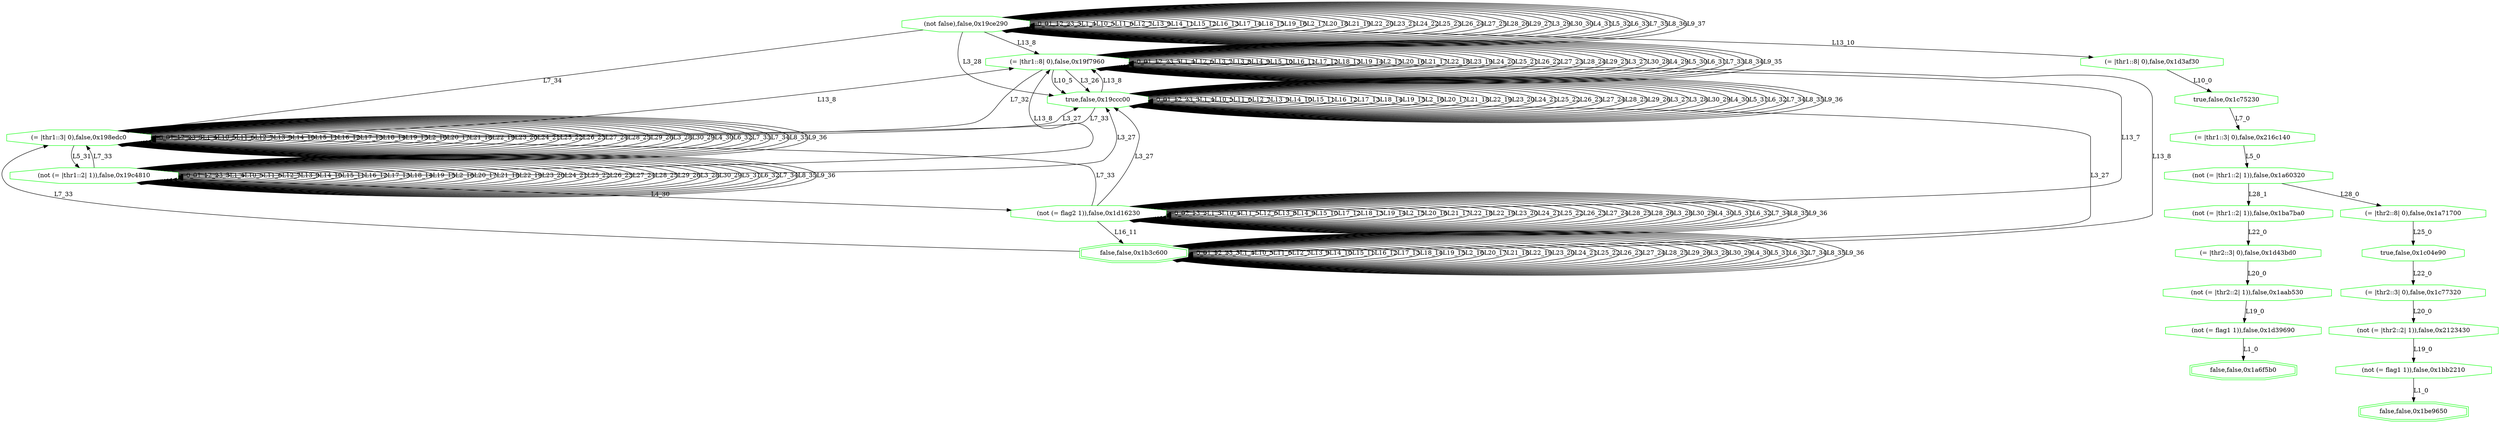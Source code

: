 digraph G {
0[label="(not false),false,0x19ce290", color=green,shape=octagon];
1[label="(= |thr1::8| 0),false,0x19f7960", color=green,shape=octagon];
2[label="true,false,0x19ccc00", color=green,shape=octagon];
3[label="(= |thr1::3| 0),false,0x198edc0", color=green,shape=octagon];
4[label="(not (= |thr1::2| 1)),false,0x19c4810", color=green,shape=octagon];
5[label="(not (= flag2 1)),false,0x1d16230", color=green,shape=octagon];
6[label="false,false,0x1b3c600", color=green,shape=doubleoctagon];
7[label="(= |thr1::8| 0),false,0x1d3af30", color=green,shape=octagon];
8[label="true,false,0x1c75230", color=green,shape=octagon];
9[label="(= |thr1::3| 0),false,0x216c140", color=green,shape=octagon];
10[label="(not (= |thr1::2| 1)),false,0x1a60320", color=green,shape=octagon];
11[label="(= |thr2::8| 0),false,0x1a71700", color=green,shape=octagon];
12[label="true,false,0x1c04e90", color=green,shape=octagon];
13[label="(= |thr2::3| 0),false,0x1c77320", color=green,shape=octagon];
14[label="(not (= |thr2::2| 1)),false,0x2123430", color=green,shape=octagon];
15[label="(not (= flag1 1)),false,0x1bb2210", color=green,shape=octagon];
16[label="false,false,0x1be9650", color=green,shape=doubleoctagon];
17[label="(not (= |thr1::2| 1)),false,0x1ba7ba0", color=green,shape=octagon];
18[label="(= |thr2::3| 0),false,0x1d43bd0", color=green,shape=octagon];
19[label="(not (= |thr2::2| 1)),false,0x1aab530", color=green,shape=octagon];
20[label="(not (= flag1 1)),false,0x1d39690", color=green,shape=octagon];
21[label="false,false,0x1a6f5b0", color=green,shape=doubleoctagon];
0->0 [label="0_0"];
0->0 [label="1_1"];
0->0 [label="2_2"];
0->0 [label="3_3"];
0->0 [label="L1_4"];
0->0 [label="L10_5"];
0->0 [label="L11_6"];
0->0 [label="L12_7"];
0->1 [label="L13_8"];
0->0 [label="L13_9"];
0->7 [label="L13_10"];
0->0 [label="L14_11"];
0->0 [label="L15_12"];
0->0 [label="L16_13"];
0->0 [label="L17_14"];
0->0 [label="L18_15"];
0->0 [label="L19_16"];
0->0 [label="L2_17"];
0->0 [label="L20_18"];
0->0 [label="L21_19"];
0->0 [label="L22_20"];
0->0 [label="L23_21"];
0->0 [label="L24_22"];
0->0 [label="L25_23"];
0->0 [label="L26_24"];
0->0 [label="L27_25"];
0->0 [label="L28_26"];
0->0 [label="L29_27"];
0->2 [label="L3_28"];
0->0 [label="L3_29"];
0->0 [label="L30_30"];
0->0 [label="L4_31"];
0->0 [label="L5_32"];
0->0 [label="L6_33"];
0->3 [label="L7_34"];
0->0 [label="L7_35"];
0->0 [label="L8_36"];
0->0 [label="L9_37"];
1->1 [label="0_0"];
1->1 [label="1_1"];
1->1 [label="2_2"];
1->1 [label="3_3"];
1->1 [label="L1_4"];
1->2 [label="L10_5"];
1->1 [label="L12_6"];
1->1 [label="L13_7"];
1->1 [label="L13_8"];
1->1 [label="L14_9"];
1->1 [label="L15_10"];
1->1 [label="L16_11"];
1->1 [label="L17_12"];
1->1 [label="L18_13"];
1->1 [label="L19_14"];
1->1 [label="L2_15"];
1->1 [label="L20_16"];
1->1 [label="L21_17"];
1->1 [label="L22_18"];
1->1 [label="L23_19"];
1->1 [label="L24_20"];
1->1 [label="L25_21"];
1->1 [label="L26_22"];
1->1 [label="L27_23"];
1->1 [label="L28_24"];
1->1 [label="L29_25"];
1->2 [label="L3_26"];
1->1 [label="L3_27"];
1->1 [label="L30_28"];
1->1 [label="L4_29"];
1->1 [label="L5_30"];
1->1 [label="L6_31"];
1->3 [label="L7_32"];
1->1 [label="L7_33"];
1->1 [label="L8_34"];
1->1 [label="L9_35"];
2->2 [label="0_0"];
2->2 [label="1_1"];
2->2 [label="2_2"];
2->2 [label="3_3"];
2->2 [label="L1_4"];
2->2 [label="L10_5"];
2->2 [label="L11_6"];
2->2 [label="L12_7"];
2->1 [label="L13_8"];
2->2 [label="L13_9"];
2->2 [label="L14_10"];
2->2 [label="L15_11"];
2->2 [label="L16_12"];
2->2 [label="L17_13"];
2->2 [label="L18_14"];
2->2 [label="L19_15"];
2->2 [label="L2_16"];
2->2 [label="L20_17"];
2->2 [label="L21_18"];
2->2 [label="L22_19"];
2->2 [label="L23_20"];
2->2 [label="L24_21"];
2->2 [label="L25_22"];
2->2 [label="L26_23"];
2->2 [label="L27_24"];
2->2 [label="L28_25"];
2->2 [label="L29_26"];
2->2 [label="L3_27"];
2->2 [label="L3_28"];
2->2 [label="L30_29"];
2->2 [label="L4_30"];
2->2 [label="L5_31"];
2->2 [label="L6_32"];
2->3 [label="L7_33"];
2->2 [label="L7_34"];
2->2 [label="L8_35"];
2->2 [label="L9_36"];
3->3 [label="0_0"];
3->3 [label="1_1"];
3->3 [label="2_2"];
3->3 [label="3_3"];
3->3 [label="L1_4"];
3->3 [label="L10_5"];
3->3 [label="L11_6"];
3->3 [label="L12_7"];
3->1 [label="L13_8"];
3->3 [label="L13_9"];
3->3 [label="L14_10"];
3->3 [label="L15_11"];
3->3 [label="L16_12"];
3->3 [label="L17_13"];
3->3 [label="L18_14"];
3->3 [label="L19_15"];
3->3 [label="L2_16"];
3->3 [label="L20_17"];
3->3 [label="L21_18"];
3->3 [label="L22_19"];
3->3 [label="L23_20"];
3->3 [label="L24_21"];
3->3 [label="L25_22"];
3->3 [label="L26_23"];
3->3 [label="L27_24"];
3->3 [label="L28_25"];
3->3 [label="L29_26"];
3->2 [label="L3_27"];
3->3 [label="L3_28"];
3->3 [label="L30_29"];
3->3 [label="L4_30"];
3->4 [label="L5_31"];
3->3 [label="L6_32"];
3->3 [label="L7_33"];
3->3 [label="L7_34"];
3->3 [label="L8_35"];
3->3 [label="L9_36"];
4->4 [label="0_0"];
4->4 [label="1_1"];
4->4 [label="2_2"];
4->4 [label="3_3"];
4->4 [label="L1_4"];
4->4 [label="L10_5"];
4->4 [label="L11_6"];
4->4 [label="L12_7"];
4->1 [label="L13_8"];
4->4 [label="L13_9"];
4->4 [label="L14_10"];
4->4 [label="L15_11"];
4->4 [label="L16_12"];
4->4 [label="L17_13"];
4->4 [label="L18_14"];
4->4 [label="L19_15"];
4->4 [label="L2_16"];
4->4 [label="L20_17"];
4->4 [label="L21_18"];
4->4 [label="L22_19"];
4->4 [label="L23_20"];
4->4 [label="L24_21"];
4->4 [label="L25_22"];
4->4 [label="L26_23"];
4->4 [label="L27_24"];
4->4 [label="L28_25"];
4->4 [label="L29_26"];
4->2 [label="L3_27"];
4->4 [label="L3_28"];
4->4 [label="L30_29"];
4->5 [label="L4_30"];
4->4 [label="L5_31"];
4->4 [label="L6_32"];
4->3 [label="L7_33"];
4->4 [label="L7_34"];
4->4 [label="L8_35"];
4->4 [label="L9_36"];
5->5 [label="0_0"];
5->5 [label="2_1"];
5->5 [label="3_2"];
5->5 [label="L1_3"];
5->5 [label="L10_4"];
5->5 [label="L11_5"];
5->5 [label="L12_6"];
5->1 [label="L13_7"];
5->5 [label="L13_8"];
5->5 [label="L14_9"];
5->5 [label="L15_10"];
5->6 [label="L16_11"];
5->5 [label="L17_12"];
5->5 [label="L18_13"];
5->5 [label="L19_14"];
5->5 [label="L2_15"];
5->5 [label="L20_16"];
5->5 [label="L21_17"];
5->5 [label="L22_18"];
5->5 [label="L22_19"];
5->5 [label="L23_20"];
5->5 [label="L24_21"];
5->5 [label="L25_22"];
5->5 [label="L26_23"];
5->5 [label="L27_24"];
5->5 [label="L28_25"];
5->5 [label="L28_26"];
5->2 [label="L3_27"];
5->5 [label="L3_28"];
5->5 [label="L30_29"];
5->5 [label="L4_30"];
5->5 [label="L5_31"];
5->5 [label="L6_32"];
5->3 [label="L7_33"];
5->5 [label="L7_34"];
5->5 [label="L8_35"];
5->5 [label="L9_36"];
6->6 [label="0_0"];
6->6 [label="1_1"];
6->6 [label="2_2"];
6->6 [label="3_3"];
6->6 [label="L1_4"];
6->6 [label="L10_5"];
6->6 [label="L11_6"];
6->6 [label="L12_7"];
6->1 [label="L13_8"];
6->6 [label="L13_9"];
6->6 [label="L14_10"];
6->6 [label="L15_11"];
6->6 [label="L16_12"];
6->6 [label="L17_13"];
6->6 [label="L18_14"];
6->6 [label="L19_15"];
6->6 [label="L2_16"];
6->6 [label="L20_17"];
6->6 [label="L21_18"];
6->6 [label="L22_19"];
6->6 [label="L23_20"];
6->6 [label="L24_21"];
6->6 [label="L25_22"];
6->6 [label="L26_23"];
6->6 [label="L27_24"];
6->6 [label="L28_25"];
6->6 [label="L29_26"];
6->2 [label="L3_27"];
6->6 [label="L3_28"];
6->6 [label="L30_29"];
6->6 [label="L4_30"];
6->6 [label="L5_31"];
6->6 [label="L6_32"];
6->3 [label="L7_33"];
6->6 [label="L7_34"];
6->6 [label="L8_35"];
6->6 [label="L9_36"];
7->8 [label="L10_0"];
8->9 [label="L7_0"];
9->10 [label="L5_0"];
10->11 [label="L28_0"];
10->17 [label="L28_1"];
11->12 [label="L25_0"];
12->13 [label="L22_0"];
13->14 [label="L20_0"];
14->15 [label="L19_0"];
15->16 [label="L1_0"];
17->18 [label="L22_0"];
18->19 [label="L20_0"];
19->20 [label="L19_0"];
20->21 [label="L1_0"];
}

